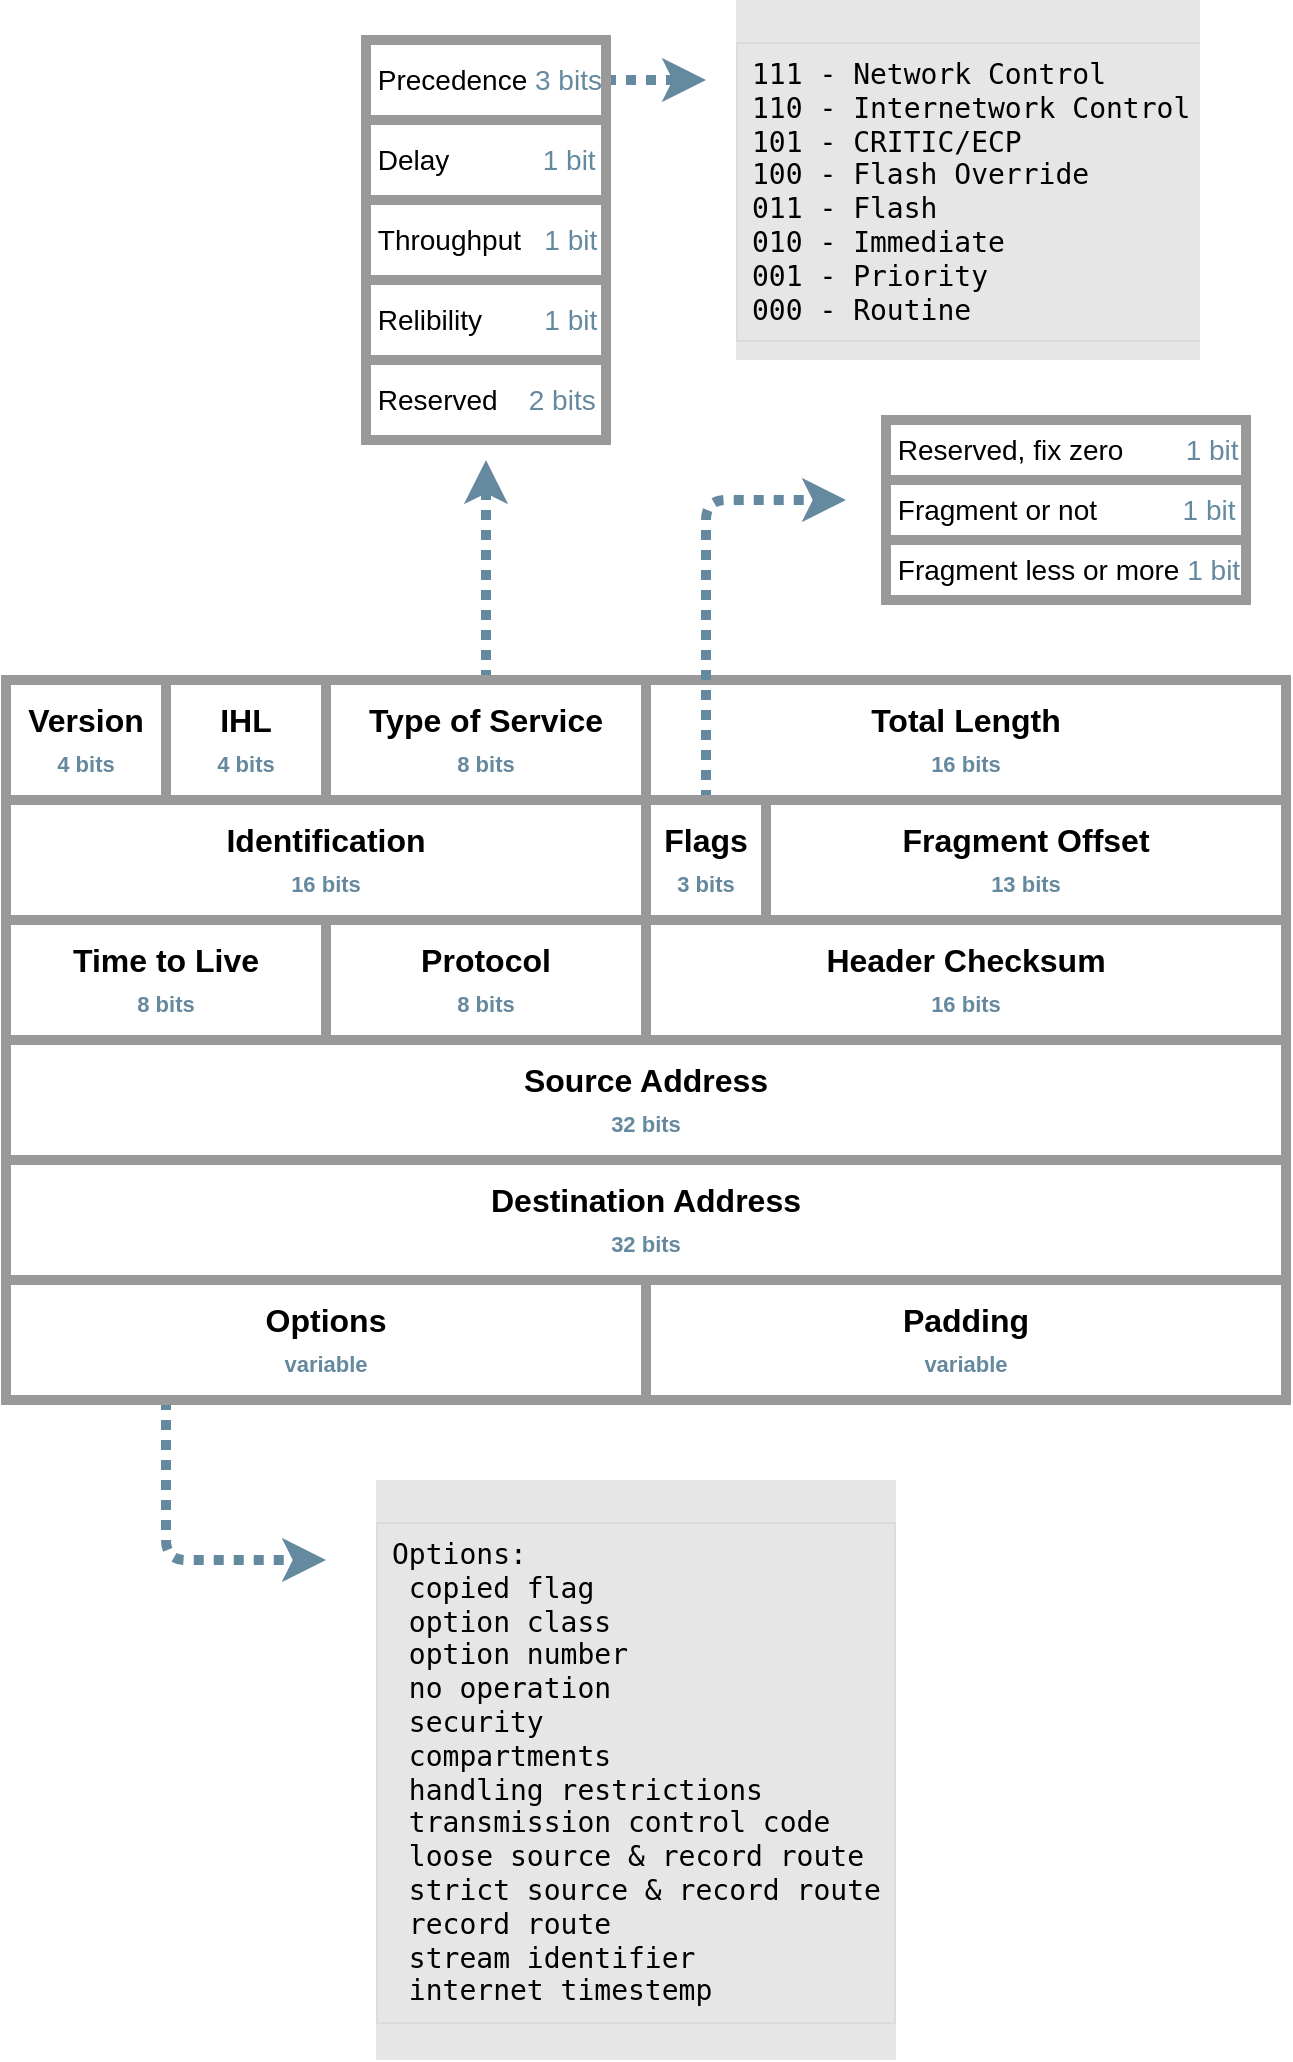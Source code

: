 <mxfile>
    <diagram id="gX2a6n4IcRKawqNqYFNi" name="Page-1">
        <mxGraphModel dx="1012" dy="1507" grid="0" gridSize="10" guides="1" tooltips="1" connect="1" arrows="1" fold="1" page="0" pageScale="1" pageWidth="850" pageHeight="1100" background="#ffffff" math="0" shadow="0">
            <root>
                <mxCell id="0"/>
                <mxCell id="1" parent="0"/>
                <mxCell id="2" value="&lt;font&gt;Version&lt;br&gt;&lt;font style=&quot;font-size: 11px&quot; color=&quot;#65899e&quot;&gt;4 bits&lt;/font&gt;&lt;br&gt;&lt;/font&gt;" style="rounded=0;whiteSpace=wrap;html=1;fillColor=none;strokeColor=#999999;strokeWidth=5;fontColor=#000000;fontStyle=1;fontSize=16;" parent="1" vertex="1">
                    <mxGeometry x="40" y="40" width="80" height="60" as="geometry"/>
                </mxCell>
                <mxCell id="3" value="&lt;font style=&quot;font-size: 16px&quot;&gt;IHL&lt;br&gt;&lt;span style=&quot;color: rgb(101 , 137 , 158) ; font-size: 11px&quot;&gt;4 bits&lt;/span&gt;&lt;br&gt;&lt;/font&gt;" style="rounded=0;whiteSpace=wrap;html=1;fillColor=none;strokeColor=#999999;strokeWidth=5;fontStyle=1;fontSize=16;fontColor=#000000;" parent="1" vertex="1">
                    <mxGeometry x="120" y="40" width="80" height="60" as="geometry"/>
                </mxCell>
                <mxCell id="23" style="edgeStyle=none;html=1;fontSize=14;fontColor=#65899E;strokeColor=#65899E;strokeWidth=5;dashed=1;dashPattern=1 1;" edge="1" parent="1" source="4">
                    <mxGeometry relative="1" as="geometry">
                        <mxPoint x="280" y="-70" as="targetPoint"/>
                    </mxGeometry>
                </mxCell>
                <mxCell id="4" value="Type of Service&lt;br&gt;&lt;span style=&quot;color: rgb(101 , 137 , 158) ; font-size: 11px&quot;&gt;8 bits&lt;/span&gt;" style="rounded=0;whiteSpace=wrap;html=1;fillColor=none;strokeColor=#999999;strokeWidth=5;fontColor=#000000;fontStyle=1;fontSize=16;" parent="1" vertex="1">
                    <mxGeometry x="200" y="40" width="160" height="60" as="geometry"/>
                </mxCell>
                <mxCell id="5" value="Total Length&lt;br&gt;&lt;span style=&quot;color: rgb(101 , 137 , 158) ; font-size: 11px&quot;&gt;16 bits&lt;/span&gt;" style="rounded=0;whiteSpace=wrap;html=1;fillColor=none;strokeColor=#999999;strokeWidth=5;fontColor=#000000;fontStyle=1;fontSize=16;" parent="1" vertex="1">
                    <mxGeometry x="360" y="40" width="320" height="60" as="geometry"/>
                </mxCell>
                <mxCell id="6" value="Identification&lt;br&gt;&lt;span style=&quot;color: rgb(101 , 137 , 158) ; font-size: 11px&quot;&gt;16 bits&lt;/span&gt;" style="rounded=0;whiteSpace=wrap;html=1;fillColor=none;strokeColor=#999999;strokeWidth=5;fontColor=#000000;fontStyle=1;fontSize=16;" parent="1" vertex="1">
                    <mxGeometry x="40" y="100" width="320" height="60" as="geometry"/>
                </mxCell>
                <mxCell id="7" value="Fragment Offset&lt;br&gt;&lt;span style=&quot;color: rgb(101 , 137 , 158) ; font-size: 11px&quot;&gt;13 bits&lt;/span&gt;" style="rounded=0;whiteSpace=wrap;html=1;fillColor=none;strokeColor=#999999;strokeWidth=5;fontColor=#000000;fontStyle=1;fontSize=16;" parent="1" vertex="1">
                    <mxGeometry x="420" y="100" width="260" height="60" as="geometry"/>
                </mxCell>
                <mxCell id="28" style="edgeStyle=none;html=1;fontSize=14;fontColor=#000000;strokeColor=#65899E;strokeWidth=5;dashed=1;dashPattern=1 1;" edge="1" parent="1" source="8">
                    <mxGeometry relative="1" as="geometry">
                        <mxPoint x="460" y="-50" as="targetPoint"/>
                        <Array as="points">
                            <mxPoint x="390" y="-50"/>
                        </Array>
                    </mxGeometry>
                </mxCell>
                <mxCell id="8" value="Flags&lt;br&gt;&lt;span style=&quot;color: rgb(101 , 137 , 158) ; font-size: 11px&quot;&gt;3&amp;nbsp;bits&lt;/span&gt;" style="rounded=0;whiteSpace=wrap;html=1;fillColor=none;strokeColor=#999999;strokeWidth=5;fontColor=#000000;fontStyle=1;fontSize=16;" parent="1" vertex="1">
                    <mxGeometry x="360" y="100" width="60" height="60" as="geometry"/>
                </mxCell>
                <mxCell id="9" value="Time to Live&lt;br&gt;&lt;span style=&quot;color: rgb(101 , 137 , 158) ; font-size: 11px&quot;&gt;8 bits&lt;/span&gt;" style="rounded=0;whiteSpace=wrap;html=1;fillColor=none;strokeColor=#999999;strokeWidth=5;fontColor=#000000;fontStyle=1;fontSize=16;" parent="1" vertex="1">
                    <mxGeometry x="40" y="160" width="160" height="60" as="geometry"/>
                </mxCell>
                <mxCell id="10" value="Protocol&lt;br&gt;&lt;span style=&quot;color: rgb(101 , 137 , 158) ; font-size: 11px&quot;&gt;8 bits&lt;/span&gt;" style="rounded=0;whiteSpace=wrap;html=1;fillColor=none;strokeColor=#999999;strokeWidth=5;fontColor=#000000;fontStyle=1;fontSize=16;" parent="1" vertex="1">
                    <mxGeometry x="200" y="160" width="160" height="60" as="geometry"/>
                </mxCell>
                <mxCell id="11" value="Header Checksum&lt;br&gt;&lt;span style=&quot;color: rgb(101 , 137 , 158) ; font-size: 11px&quot;&gt;16 bits&lt;/span&gt;" style="rounded=0;whiteSpace=wrap;html=1;fillColor=none;strokeColor=#999999;strokeWidth=5;fontColor=#000000;fontStyle=1;fontSize=16;" parent="1" vertex="1">
                    <mxGeometry x="360" y="160" width="320" height="60" as="geometry"/>
                </mxCell>
                <mxCell id="12" value="Source Address&lt;br&gt;&lt;span style=&quot;color: rgb(101 , 137 , 158) ; font-size: 11px&quot;&gt;32 bits&lt;/span&gt;" style="rounded=0;whiteSpace=wrap;html=1;fillColor=none;strokeColor=#999999;strokeWidth=5;fontColor=#000000;fontStyle=1;fontSize=16;" parent="1" vertex="1">
                    <mxGeometry x="40" y="220" width="640" height="60" as="geometry"/>
                </mxCell>
                <mxCell id="13" value="Destination Address&lt;br&gt;&lt;span style=&quot;color: rgb(101 , 137 , 158) ; font-size: 11px&quot;&gt;32 bits&lt;/span&gt;" style="rounded=0;whiteSpace=wrap;html=1;fillColor=none;strokeColor=#999999;strokeWidth=5;fontColor=#000000;fontStyle=1;fontSize=16;" parent="1" vertex="1">
                    <mxGeometry x="40" y="280" width="640" height="60" as="geometry"/>
                </mxCell>
                <mxCell id="35" style="edgeStyle=none;html=1;exitX=0.25;exitY=1;exitDx=0;exitDy=0;dashed=1;dashPattern=1 1;fontSize=14;fontColor=#000000;strokeColor=#65899E;strokeWidth=5;" edge="1" parent="1" source="14">
                    <mxGeometry relative="1" as="geometry">
                        <mxPoint x="200" y="480" as="targetPoint"/>
                        <Array as="points">
                            <mxPoint x="120" y="480"/>
                        </Array>
                    </mxGeometry>
                </mxCell>
                <mxCell id="14" value="Options&lt;br&gt;&lt;span style=&quot;color: rgb(101 , 137 , 158) ; font-size: 11px&quot;&gt;variable&lt;/span&gt;" style="rounded=0;whiteSpace=wrap;html=1;fillColor=none;strokeColor=#999999;strokeWidth=5;fontColor=#000000;fontStyle=1;fontSize=16;" parent="1" vertex="1">
                    <mxGeometry x="40" y="340" width="320" height="60" as="geometry"/>
                </mxCell>
                <mxCell id="15" value="Padding&lt;br&gt;&lt;span style=&quot;color: rgb(101 , 137 , 158) ; font-size: 11px&quot;&gt;variable&lt;/span&gt;" style="rounded=0;whiteSpace=wrap;html=1;fillColor=none;strokeColor=#999999;strokeWidth=5;fontColor=#000000;fontStyle=1;fontSize=16;" parent="1" vertex="1">
                    <mxGeometry x="360" y="340" width="320" height="60" as="geometry"/>
                </mxCell>
                <mxCell id="27" style="edgeStyle=none;html=1;fontSize=14;fontColor=#000000;strokeColor=#65899E;strokeWidth=5;dashed=1;dashPattern=1 1;" edge="1" parent="1" source="17">
                    <mxGeometry relative="1" as="geometry">
                        <mxPoint x="390.0" y="-260" as="targetPoint"/>
                    </mxGeometry>
                </mxCell>
                <mxCell id="17" value="&amp;nbsp;Precedence&lt;font color=&quot;#65899e&quot;&gt; 3 bits&lt;/font&gt;" style="rounded=0;whiteSpace=wrap;html=1;fillColor=none;strokeColor=#999999;strokeWidth=5;fontColor=#000000;fontSize=14;align=left;" vertex="1" parent="1">
                    <mxGeometry x="220" y="-280" width="120" height="40" as="geometry"/>
                </mxCell>
                <mxCell id="18" value="&amp;nbsp;Delay&amp;nbsp; &amp;nbsp; &amp;nbsp; &amp;nbsp; &amp;nbsp; &amp;nbsp; &lt;font color=&quot;#65899e&quot;&gt;1 bit&lt;/font&gt;" style="rounded=0;whiteSpace=wrap;html=1;fillColor=none;strokeColor=#999999;strokeWidth=5;fontColor=#000000;fontSize=14;align=left;" vertex="1" parent="1">
                    <mxGeometry x="220" y="-240" width="120" height="40" as="geometry"/>
                </mxCell>
                <mxCell id="19" value="&amp;nbsp;Throughput&amp;nbsp; &amp;nbsp;&lt;font color=&quot;#65899e&quot;&gt;1 bit&lt;/font&gt;" style="rounded=0;whiteSpace=wrap;html=1;fillColor=none;strokeColor=#999999;strokeWidth=5;fontColor=#000000;fontSize=14;align=left;" vertex="1" parent="1">
                    <mxGeometry x="220" y="-200" width="120" height="40" as="geometry"/>
                </mxCell>
                <mxCell id="20" value="&amp;nbsp;Relibility&amp;nbsp; &amp;nbsp; &amp;nbsp; &amp;nbsp; &lt;font color=&quot;#65899e&quot;&gt;1 bit&lt;/font&gt;" style="rounded=0;whiteSpace=wrap;html=1;fillColor=none;strokeColor=#999999;strokeWidth=5;fontColor=#000000;fontSize=14;align=left;" vertex="1" parent="1">
                    <mxGeometry x="220" y="-160" width="120" height="40" as="geometry"/>
                </mxCell>
                <mxCell id="21" value="&amp;nbsp;Reserved&amp;nbsp; &amp;nbsp; &lt;font color=&quot;#65899e&quot;&gt;2 bits&lt;/font&gt;" style="rounded=0;whiteSpace=wrap;html=1;fillColor=none;strokeColor=#999999;strokeWidth=5;fontColor=#000000;fontSize=14;align=left;" vertex="1" parent="1">
                    <mxGeometry x="220" y="-120" width="120" height="40" as="geometry"/>
                </mxCell>
                <mxCell id="25" value="&lt;div&gt;&lt;pre style=&quot;max-width: 100% ; line-height: inherit ; vertical-align: baseline ; border: 1px solid rgba(128 , 128 , 128 , 0.1) ; padding: 0.5em ; margin-top: 1.5em ; margin-bottom: 1.5em ; overflow: auto&quot;&gt;111 - Network Control&lt;br&gt;110 - Internetwork Control&lt;br&gt;101 - CRITIC/ECP&lt;br&gt;100 - Flash Override&lt;br&gt;011 - Flash&lt;br&gt;010 - Immediate&lt;br&gt;001 - Priority&lt;br&gt;000 - Routine&lt;/pre&gt;&lt;/div&gt;" style="text;html=1;spacing=5;spacingTop=-20;whiteSpace=wrap;overflow=hidden;rounded=0;fontSize=14;fontColor=#000000;labelBackgroundColor=#E6E6E6;" vertex="1" parent="1">
                    <mxGeometry x="400" y="-290" width="240" height="170" as="geometry"/>
                </mxCell>
                <mxCell id="29" value="&amp;nbsp;Reserved, fix zero&amp;nbsp; &amp;nbsp; &amp;nbsp; &amp;nbsp;&amp;nbsp;&lt;font color=&quot;#65899e&quot;&gt;1 bit&lt;/font&gt;" style="rounded=0;whiteSpace=wrap;html=1;fontSize=14;fontColor=#000000;strokeColor=#999999;strokeWidth=5;fillColor=none;align=left;" vertex="1" parent="1">
                    <mxGeometry x="480" y="-90" width="180" height="30" as="geometry"/>
                </mxCell>
                <mxCell id="30" value="&amp;nbsp;Fragment or not&amp;nbsp; &amp;nbsp; &amp;nbsp; &amp;nbsp; &amp;nbsp; &amp;nbsp;&lt;span style=&quot;color: rgb(101 , 137 , 158)&quot;&gt;1 bit&lt;/span&gt;" style="rounded=0;whiteSpace=wrap;html=1;fontSize=14;fontColor=#000000;strokeColor=#999999;strokeWidth=5;fillColor=none;align=left;" vertex="1" parent="1">
                    <mxGeometry x="480" y="-60" width="180" height="30" as="geometry"/>
                </mxCell>
                <mxCell id="31" value="&amp;nbsp;Fragment less or more&amp;nbsp;&lt;span style=&quot;color: rgb(101 , 137 , 158)&quot;&gt;1 bit&lt;/span&gt;" style="rounded=0;whiteSpace=wrap;html=1;fontSize=14;fontColor=#000000;strokeColor=#999999;strokeWidth=5;fillColor=none;align=left;" vertex="1" parent="1">
                    <mxGeometry x="480" y="-30" width="180" height="30" as="geometry"/>
                </mxCell>
                <mxCell id="32" value="&lt;h1&gt;&lt;pre style=&quot;max-width: 100% ; line-height: inherit ; vertical-align: baseline ; font-weight: 300 ; border: 1px solid rgba(128 , 128 , 128 , 0.1) ; padding: 0.5em ; margin-top: 1.5em ; margin-bottom: 1.5em ; overflow: auto ; font-size: 14px&quot;&gt;Options:&lt;br/&gt; copied flag&lt;br&gt; option class&lt;br&gt; option number&lt;br&gt; no operation&lt;br&gt; security&lt;br&gt; compartments&lt;br&gt; handling restrictions&lt;br&gt; transmission control code&lt;br&gt; loose source &amp;amp; record route&lt;br&gt; strict source &amp;amp; record route&lt;br&gt; record route&lt;br&gt; stream identifier&lt;br&gt; internet timestemp&lt;/pre&gt;&lt;/h1&gt;" style="text;html=1;strokeColor=none;fillColor=none;spacing=5;spacingTop=-20;whiteSpace=wrap;overflow=hidden;rounded=0;fontSize=14;fontColor=#000000;labelBackgroundColor=#E6E6E6;" vertex="1" parent="1">
                    <mxGeometry x="220" y="450" width="370" height="280" as="geometry"/>
                </mxCell>
            </root>
        </mxGraphModel>
    </diagram>
</mxfile>